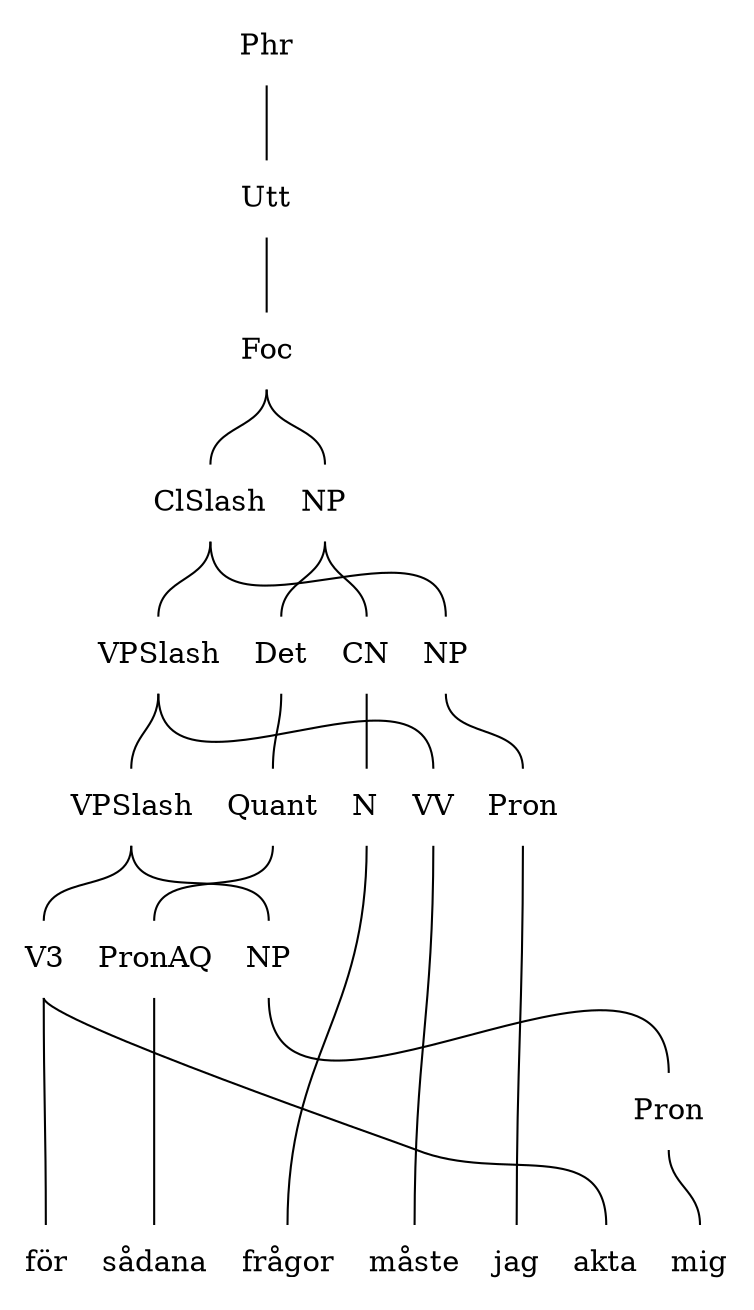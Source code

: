 graph {
  rankdir=BU ;
  node [shape = record, color = white] ;
   
  struct0[label = "<n24>Phr"] ;
  struct1[label = "<n22>Utt"] ;
  struct0:n24:s -- struct1:n22:n ;
  struct2[label = "<n21>Foc"] ;
  struct1:n22:s -- struct2:n21:n ;
  struct3[label = "<n20>ClSlash | <n11>NP"] ;
  struct2:n21:s -- struct3:n20:n ;
  struct2:n21:s -- struct3:n11:n ;
  struct4[label = "<n19>VPSlash | <n8>Det | <n10>CN | <n13>NP"] ;
  struct3:n20:s -- struct4:n19:n ;
  struct3:n11:s -- struct4:n8:n ;
  struct3:n11:s -- struct4:n10:n ;
  struct3:n20:s -- struct4:n13:n ;
  struct5[label = "<n18>VPSlash | <n6>Quant | <n9>N | <n14>VV | <n12>Pron"] ;
  struct4:n19:s -- struct5:n18:n ;
  struct4:n8:s -- struct5:n6:n ;
  struct4:n10:s -- struct5:n9:n ;
  struct4:n19:s -- struct5:n14:n ;
  struct4:n13:s -- struct5:n12:n ;
  struct6[label = "<n15>V3 | <n5>PronAQ | <n17>NP"] ;
  struct5:n18:s -- struct6:n15:n ;
  struct5:n6:s -- struct6:n5:n ;
  struct5:n18:s -- struct6:n17:n ;
  struct7[label = "<n16>Pron"] ;
  struct6:n17:s -- struct7:n16:n ;
  struct8[label = ""] ;
  struct9[label = "<n99990>för | <n99991>sådana | <n99992>frågor | <n99993>måste | <n99994>jag | <n99995>akta | <n99996>mig"] ;
  struct6:n15:s -- struct9:n99990:n ;
  struct6:n5:s -- struct9:n99991:n ;
  struct5:n9:s -- struct9:n99992:n ;
  struct5:n14:s -- struct9:n99993:n ;
  struct5:n12:s -- struct9:n99994:n ;
  struct6:n15:s -- struct9:n99995:n ;
  struct7:n16:s -- struct9:n99996:n ;
}